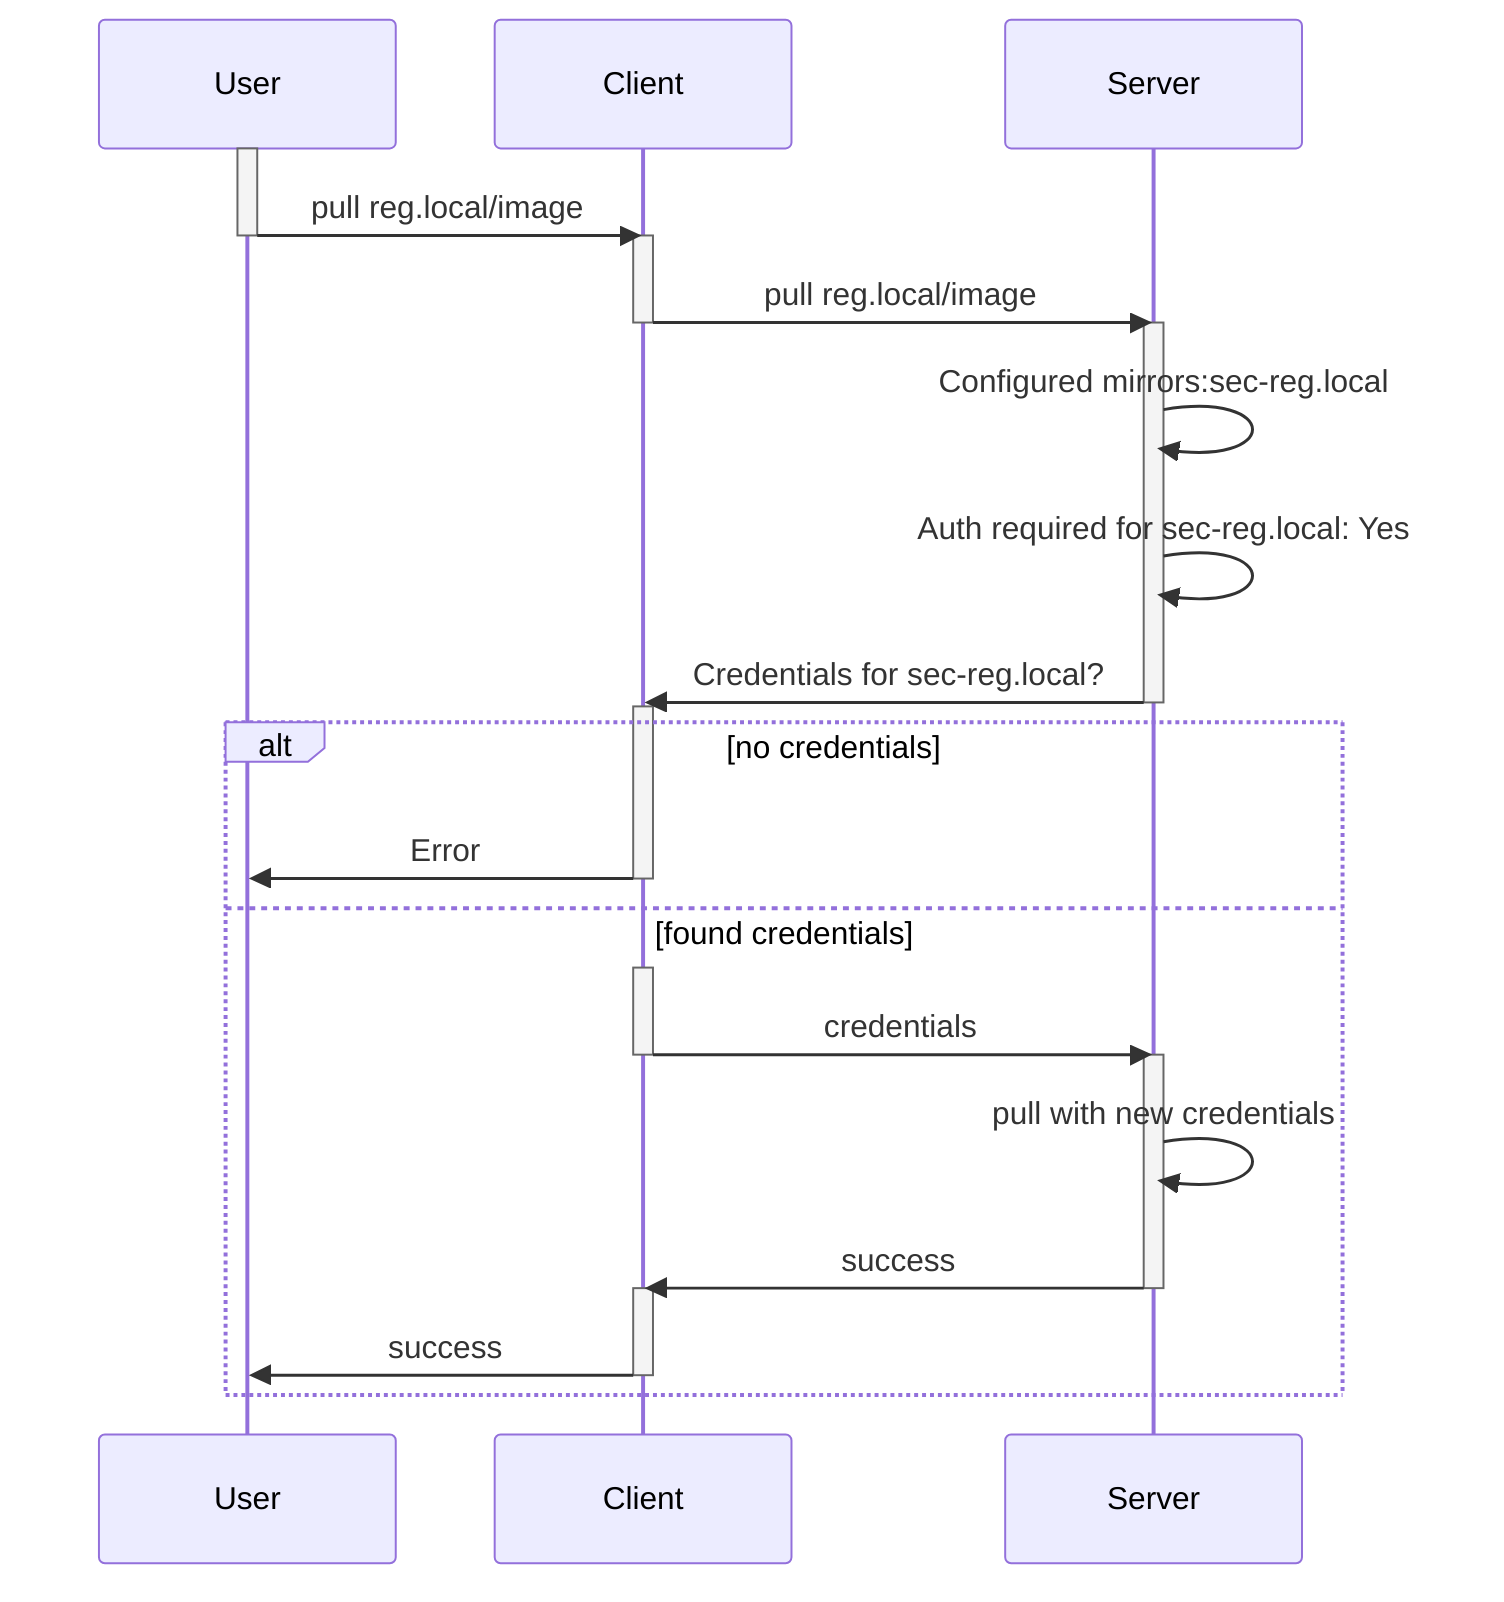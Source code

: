 sequenceDiagram
    participant U as User
    participant C as Client
    participant S as Server
    activate U
    U->>C: pull reg.local/image
    deactivate U
    activate C
    C->>S: pull reg.local/image
    deactivate C
    activate S
    S->>S: Configured mirrors:sec-reg.local
    S->>S: Auth required for sec-reg.local: Yes
    S->>C: Credentials for sec-reg.local?
    deactivate S
    activate C
    alt no credentials
        C->>U: Error
        deactivate C
    else found credentials
        activate C
        C->>S: credentials
        deactivate C
        activate S
        S->>S: pull with new credentials
        S->>C: success
        deactivate S
        activate C
        C->>U: success
        deactivate C
    end